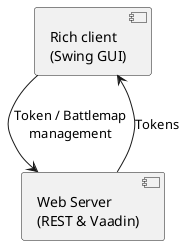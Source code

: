 @startuml

component RichClient as "Rich client\n(Swing GUI)"

component WebServer as "Web Server\n(REST & Vaadin)"

RichClient --> WebServer : "Token / Battlemap\nmanagement"
WebServer --> RichClient : "Tokens"

@enduml